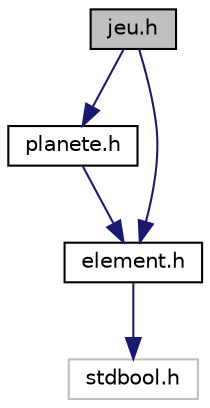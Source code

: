 digraph "jeu.h"
{
 // LATEX_PDF_SIZE
  edge [fontname="Helvetica",fontsize="10",labelfontname="Helvetica",labelfontsize="10"];
  node [fontname="Helvetica",fontsize="10",shape=record];
  Node1 [label="jeu.h",height=0.2,width=0.4,color="black", fillcolor="grey75", style="filled", fontcolor="black",tooltip="Fichier header qui regroupe les fonctions du jeu.c."];
  Node1 -> Node2 [color="midnightblue",fontsize="10",style="solid",fontname="Helvetica"];
  Node2 [label="planete.h",height=0.2,width=0.4,color="black", fillcolor="white", style="filled",URL="$planete_8h.html",tooltip="Fichier header qui met en structure d'état de la Planete et qui regroupe les fonctions du planete...."];
  Node2 -> Node3 [color="midnightblue",fontsize="10",style="solid",fontname="Helvetica"];
  Node3 [label="element.h",height=0.2,width=0.4,color="black", fillcolor="white", style="filled",URL="$element_8h.html",tooltip="Fichier header qui met en structure d'état de la Element et qui regroupe les fonctions du element...."];
  Node3 -> Node4 [color="midnightblue",fontsize="10",style="solid",fontname="Helvetica"];
  Node4 [label="stdbool.h",height=0.2,width=0.4,color="grey75", fillcolor="white", style="filled",tooltip=" "];
  Node1 -> Node3 [color="midnightblue",fontsize="10",style="solid",fontname="Helvetica"];
}

